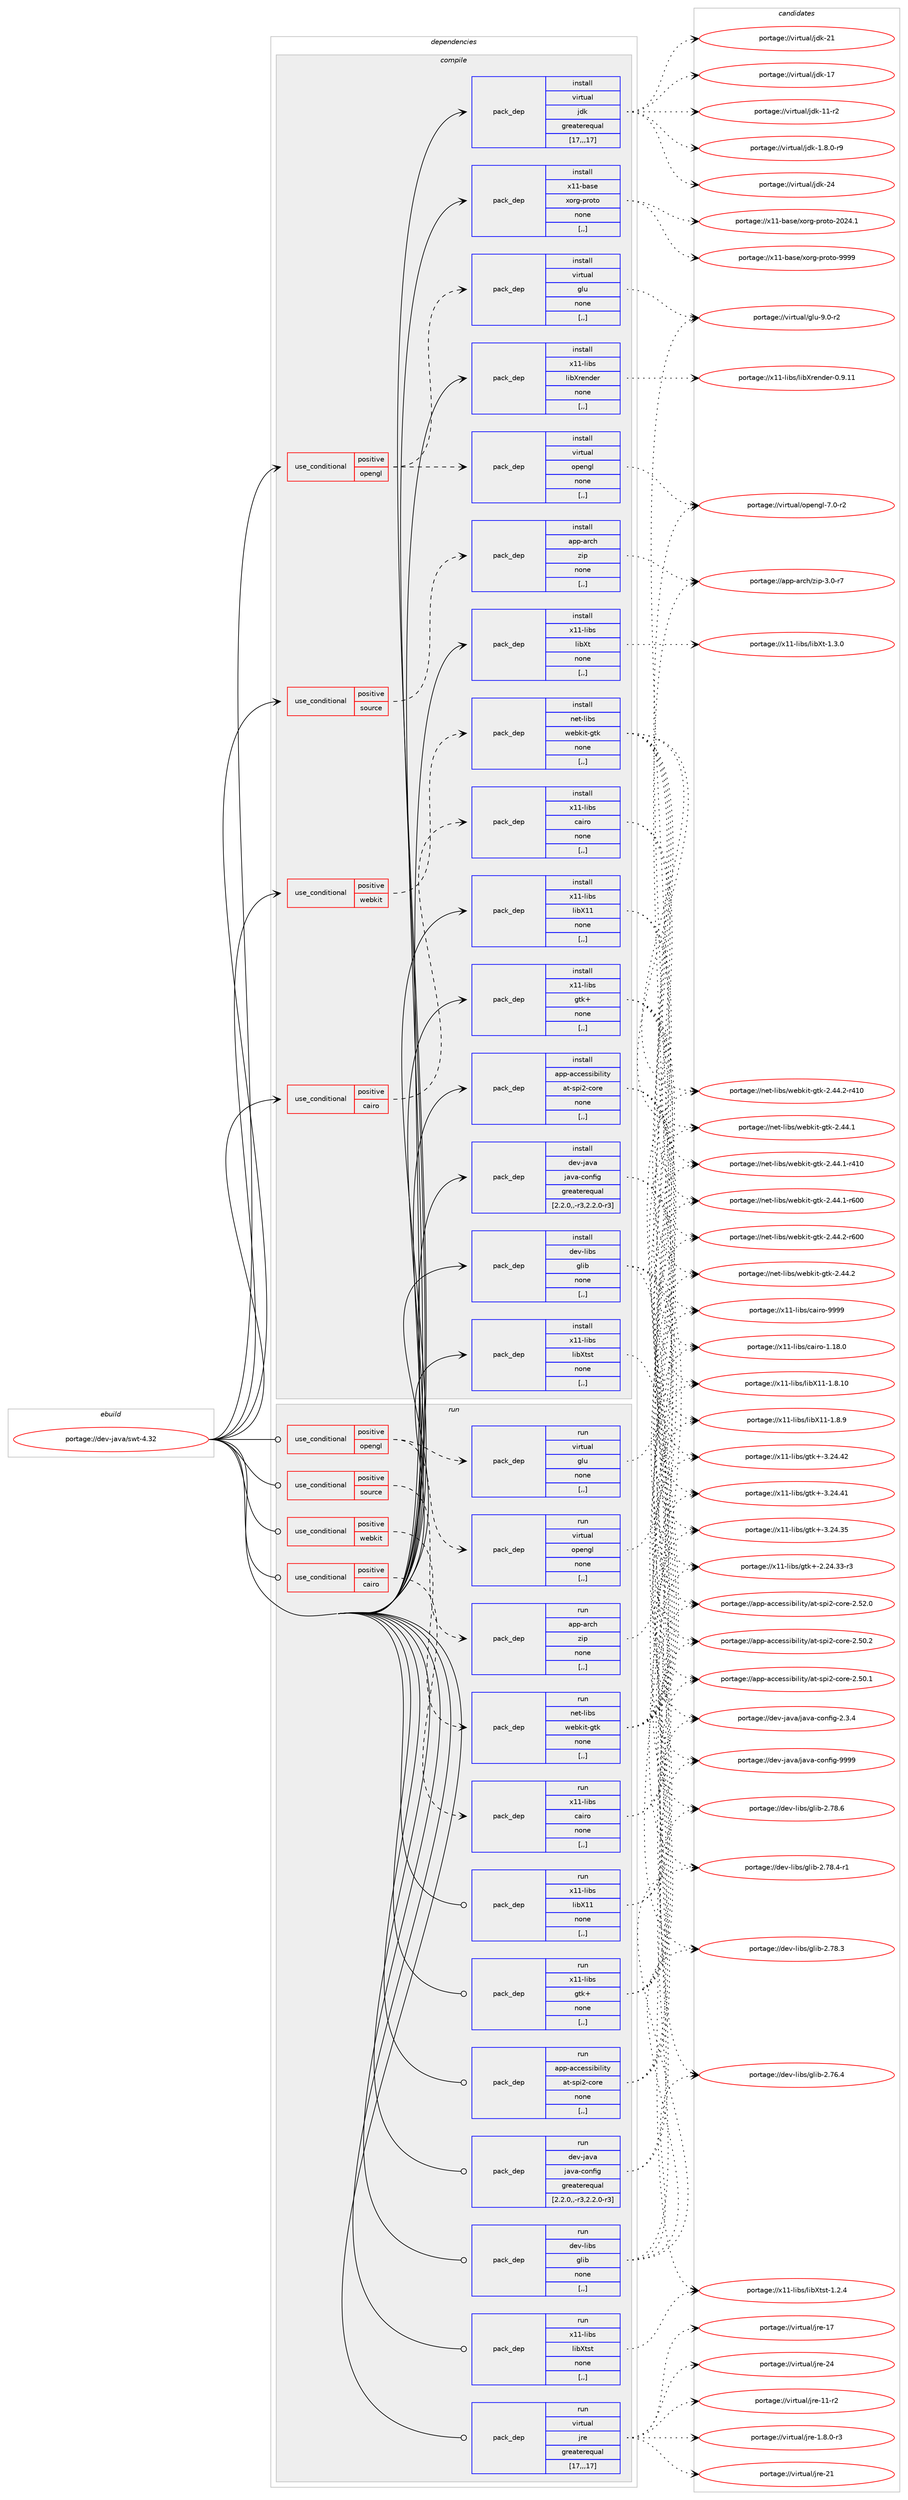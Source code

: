digraph prolog {

# *************
# Graph options
# *************

newrank=true;
concentrate=true;
compound=true;
graph [rankdir=LR,fontname=Helvetica,fontsize=10,ranksep=1.5];#, ranksep=2.5, nodesep=0.2];
edge  [arrowhead=vee];
node  [fontname=Helvetica,fontsize=10];

# **********
# The ebuild
# **********

subgraph cluster_leftcol {
color=gray;
label=<<i>ebuild</i>>;
id [label="portage://dev-java/swt-4.32", color=red, width=4, href="../dev-java/swt-4.32.svg"];
}

# ****************
# The dependencies
# ****************

subgraph cluster_midcol {
color=gray;
label=<<i>dependencies</i>>;
subgraph cluster_compile {
fillcolor="#eeeeee";
style=filled;
label=<<i>compile</i>>;
subgraph cond22508 {
dependency97665 [label=<<TABLE BORDER="0" CELLBORDER="1" CELLSPACING="0" CELLPADDING="4"><TR><TD ROWSPAN="3" CELLPADDING="10">use_conditional</TD></TR><TR><TD>positive</TD></TR><TR><TD>cairo</TD></TR></TABLE>>, shape=none, color=red];
subgraph pack74091 {
dependency97666 [label=<<TABLE BORDER="0" CELLBORDER="1" CELLSPACING="0" CELLPADDING="4" WIDTH="220"><TR><TD ROWSPAN="6" CELLPADDING="30">pack_dep</TD></TR><TR><TD WIDTH="110">install</TD></TR><TR><TD>x11-libs</TD></TR><TR><TD>cairo</TD></TR><TR><TD>none</TD></TR><TR><TD>[,,]</TD></TR></TABLE>>, shape=none, color=blue];
}
dependency97665:e -> dependency97666:w [weight=20,style="dashed",arrowhead="vee"];
}
id:e -> dependency97665:w [weight=20,style="solid",arrowhead="vee"];
subgraph cond22509 {
dependency97667 [label=<<TABLE BORDER="0" CELLBORDER="1" CELLSPACING="0" CELLPADDING="4"><TR><TD ROWSPAN="3" CELLPADDING="10">use_conditional</TD></TR><TR><TD>positive</TD></TR><TR><TD>opengl</TD></TR></TABLE>>, shape=none, color=red];
subgraph pack74092 {
dependency97668 [label=<<TABLE BORDER="0" CELLBORDER="1" CELLSPACING="0" CELLPADDING="4" WIDTH="220"><TR><TD ROWSPAN="6" CELLPADDING="30">pack_dep</TD></TR><TR><TD WIDTH="110">install</TD></TR><TR><TD>virtual</TD></TR><TR><TD>glu</TD></TR><TR><TD>none</TD></TR><TR><TD>[,,]</TD></TR></TABLE>>, shape=none, color=blue];
}
dependency97667:e -> dependency97668:w [weight=20,style="dashed",arrowhead="vee"];
subgraph pack74093 {
dependency97669 [label=<<TABLE BORDER="0" CELLBORDER="1" CELLSPACING="0" CELLPADDING="4" WIDTH="220"><TR><TD ROWSPAN="6" CELLPADDING="30">pack_dep</TD></TR><TR><TD WIDTH="110">install</TD></TR><TR><TD>virtual</TD></TR><TR><TD>opengl</TD></TR><TR><TD>none</TD></TR><TR><TD>[,,]</TD></TR></TABLE>>, shape=none, color=blue];
}
dependency97667:e -> dependency97669:w [weight=20,style="dashed",arrowhead="vee"];
}
id:e -> dependency97667:w [weight=20,style="solid",arrowhead="vee"];
subgraph cond22510 {
dependency97670 [label=<<TABLE BORDER="0" CELLBORDER="1" CELLSPACING="0" CELLPADDING="4"><TR><TD ROWSPAN="3" CELLPADDING="10">use_conditional</TD></TR><TR><TD>positive</TD></TR><TR><TD>source</TD></TR></TABLE>>, shape=none, color=red];
subgraph pack74094 {
dependency97671 [label=<<TABLE BORDER="0" CELLBORDER="1" CELLSPACING="0" CELLPADDING="4" WIDTH="220"><TR><TD ROWSPAN="6" CELLPADDING="30">pack_dep</TD></TR><TR><TD WIDTH="110">install</TD></TR><TR><TD>app-arch</TD></TR><TR><TD>zip</TD></TR><TR><TD>none</TD></TR><TR><TD>[,,]</TD></TR></TABLE>>, shape=none, color=blue];
}
dependency97670:e -> dependency97671:w [weight=20,style="dashed",arrowhead="vee"];
}
id:e -> dependency97670:w [weight=20,style="solid",arrowhead="vee"];
subgraph cond22511 {
dependency97672 [label=<<TABLE BORDER="0" CELLBORDER="1" CELLSPACING="0" CELLPADDING="4"><TR><TD ROWSPAN="3" CELLPADDING="10">use_conditional</TD></TR><TR><TD>positive</TD></TR><TR><TD>webkit</TD></TR></TABLE>>, shape=none, color=red];
subgraph pack74095 {
dependency97673 [label=<<TABLE BORDER="0" CELLBORDER="1" CELLSPACING="0" CELLPADDING="4" WIDTH="220"><TR><TD ROWSPAN="6" CELLPADDING="30">pack_dep</TD></TR><TR><TD WIDTH="110">install</TD></TR><TR><TD>net-libs</TD></TR><TR><TD>webkit-gtk</TD></TR><TR><TD>none</TD></TR><TR><TD>[,,]</TD></TR></TABLE>>, shape=none, color=blue];
}
dependency97672:e -> dependency97673:w [weight=20,style="dashed",arrowhead="vee"];
}
id:e -> dependency97672:w [weight=20,style="solid",arrowhead="vee"];
subgraph pack74096 {
dependency97674 [label=<<TABLE BORDER="0" CELLBORDER="1" CELLSPACING="0" CELLPADDING="4" WIDTH="220"><TR><TD ROWSPAN="6" CELLPADDING="30">pack_dep</TD></TR><TR><TD WIDTH="110">install</TD></TR><TR><TD>app-accessibility</TD></TR><TR><TD>at-spi2-core</TD></TR><TR><TD>none</TD></TR><TR><TD>[,,]</TD></TR></TABLE>>, shape=none, color=blue];
}
id:e -> dependency97674:w [weight=20,style="solid",arrowhead="vee"];
subgraph pack74097 {
dependency97675 [label=<<TABLE BORDER="0" CELLBORDER="1" CELLSPACING="0" CELLPADDING="4" WIDTH="220"><TR><TD ROWSPAN="6" CELLPADDING="30">pack_dep</TD></TR><TR><TD WIDTH="110">install</TD></TR><TR><TD>dev-java</TD></TR><TR><TD>java-config</TD></TR><TR><TD>greaterequal</TD></TR><TR><TD>[2.2.0,,-r3,2.2.0-r3]</TD></TR></TABLE>>, shape=none, color=blue];
}
id:e -> dependency97675:w [weight=20,style="solid",arrowhead="vee"];
subgraph pack74098 {
dependency97676 [label=<<TABLE BORDER="0" CELLBORDER="1" CELLSPACING="0" CELLPADDING="4" WIDTH="220"><TR><TD ROWSPAN="6" CELLPADDING="30">pack_dep</TD></TR><TR><TD WIDTH="110">install</TD></TR><TR><TD>dev-libs</TD></TR><TR><TD>glib</TD></TR><TR><TD>none</TD></TR><TR><TD>[,,]</TD></TR></TABLE>>, shape=none, color=blue];
}
id:e -> dependency97676:w [weight=20,style="solid",arrowhead="vee"];
subgraph pack74099 {
dependency97677 [label=<<TABLE BORDER="0" CELLBORDER="1" CELLSPACING="0" CELLPADDING="4" WIDTH="220"><TR><TD ROWSPAN="6" CELLPADDING="30">pack_dep</TD></TR><TR><TD WIDTH="110">install</TD></TR><TR><TD>virtual</TD></TR><TR><TD>jdk</TD></TR><TR><TD>greaterequal</TD></TR><TR><TD>[17,,,17]</TD></TR></TABLE>>, shape=none, color=blue];
}
id:e -> dependency97677:w [weight=20,style="solid",arrowhead="vee"];
subgraph pack74100 {
dependency97678 [label=<<TABLE BORDER="0" CELLBORDER="1" CELLSPACING="0" CELLPADDING="4" WIDTH="220"><TR><TD ROWSPAN="6" CELLPADDING="30">pack_dep</TD></TR><TR><TD WIDTH="110">install</TD></TR><TR><TD>x11-base</TD></TR><TR><TD>xorg-proto</TD></TR><TR><TD>none</TD></TR><TR><TD>[,,]</TD></TR></TABLE>>, shape=none, color=blue];
}
id:e -> dependency97678:w [weight=20,style="solid",arrowhead="vee"];
subgraph pack74101 {
dependency97679 [label=<<TABLE BORDER="0" CELLBORDER="1" CELLSPACING="0" CELLPADDING="4" WIDTH="220"><TR><TD ROWSPAN="6" CELLPADDING="30">pack_dep</TD></TR><TR><TD WIDTH="110">install</TD></TR><TR><TD>x11-libs</TD></TR><TR><TD>gtk+</TD></TR><TR><TD>none</TD></TR><TR><TD>[,,]</TD></TR></TABLE>>, shape=none, color=blue];
}
id:e -> dependency97679:w [weight=20,style="solid",arrowhead="vee"];
subgraph pack74102 {
dependency97680 [label=<<TABLE BORDER="0" CELLBORDER="1" CELLSPACING="0" CELLPADDING="4" WIDTH="220"><TR><TD ROWSPAN="6" CELLPADDING="30">pack_dep</TD></TR><TR><TD WIDTH="110">install</TD></TR><TR><TD>x11-libs</TD></TR><TR><TD>libX11</TD></TR><TR><TD>none</TD></TR><TR><TD>[,,]</TD></TR></TABLE>>, shape=none, color=blue];
}
id:e -> dependency97680:w [weight=20,style="solid",arrowhead="vee"];
subgraph pack74103 {
dependency97681 [label=<<TABLE BORDER="0" CELLBORDER="1" CELLSPACING="0" CELLPADDING="4" WIDTH="220"><TR><TD ROWSPAN="6" CELLPADDING="30">pack_dep</TD></TR><TR><TD WIDTH="110">install</TD></TR><TR><TD>x11-libs</TD></TR><TR><TD>libXrender</TD></TR><TR><TD>none</TD></TR><TR><TD>[,,]</TD></TR></TABLE>>, shape=none, color=blue];
}
id:e -> dependency97681:w [weight=20,style="solid",arrowhead="vee"];
subgraph pack74104 {
dependency97682 [label=<<TABLE BORDER="0" CELLBORDER="1" CELLSPACING="0" CELLPADDING="4" WIDTH="220"><TR><TD ROWSPAN="6" CELLPADDING="30">pack_dep</TD></TR><TR><TD WIDTH="110">install</TD></TR><TR><TD>x11-libs</TD></TR><TR><TD>libXt</TD></TR><TR><TD>none</TD></TR><TR><TD>[,,]</TD></TR></TABLE>>, shape=none, color=blue];
}
id:e -> dependency97682:w [weight=20,style="solid",arrowhead="vee"];
subgraph pack74105 {
dependency97683 [label=<<TABLE BORDER="0" CELLBORDER="1" CELLSPACING="0" CELLPADDING="4" WIDTH="220"><TR><TD ROWSPAN="6" CELLPADDING="30">pack_dep</TD></TR><TR><TD WIDTH="110">install</TD></TR><TR><TD>x11-libs</TD></TR><TR><TD>libXtst</TD></TR><TR><TD>none</TD></TR><TR><TD>[,,]</TD></TR></TABLE>>, shape=none, color=blue];
}
id:e -> dependency97683:w [weight=20,style="solid",arrowhead="vee"];
}
subgraph cluster_compileandrun {
fillcolor="#eeeeee";
style=filled;
label=<<i>compile and run</i>>;
}
subgraph cluster_run {
fillcolor="#eeeeee";
style=filled;
label=<<i>run</i>>;
subgraph cond22512 {
dependency97684 [label=<<TABLE BORDER="0" CELLBORDER="1" CELLSPACING="0" CELLPADDING="4"><TR><TD ROWSPAN="3" CELLPADDING="10">use_conditional</TD></TR><TR><TD>positive</TD></TR><TR><TD>cairo</TD></TR></TABLE>>, shape=none, color=red];
subgraph pack74106 {
dependency97685 [label=<<TABLE BORDER="0" CELLBORDER="1" CELLSPACING="0" CELLPADDING="4" WIDTH="220"><TR><TD ROWSPAN="6" CELLPADDING="30">pack_dep</TD></TR><TR><TD WIDTH="110">run</TD></TR><TR><TD>x11-libs</TD></TR><TR><TD>cairo</TD></TR><TR><TD>none</TD></TR><TR><TD>[,,]</TD></TR></TABLE>>, shape=none, color=blue];
}
dependency97684:e -> dependency97685:w [weight=20,style="dashed",arrowhead="vee"];
}
id:e -> dependency97684:w [weight=20,style="solid",arrowhead="odot"];
subgraph cond22513 {
dependency97686 [label=<<TABLE BORDER="0" CELLBORDER="1" CELLSPACING="0" CELLPADDING="4"><TR><TD ROWSPAN="3" CELLPADDING="10">use_conditional</TD></TR><TR><TD>positive</TD></TR><TR><TD>opengl</TD></TR></TABLE>>, shape=none, color=red];
subgraph pack74107 {
dependency97687 [label=<<TABLE BORDER="0" CELLBORDER="1" CELLSPACING="0" CELLPADDING="4" WIDTH="220"><TR><TD ROWSPAN="6" CELLPADDING="30">pack_dep</TD></TR><TR><TD WIDTH="110">run</TD></TR><TR><TD>virtual</TD></TR><TR><TD>glu</TD></TR><TR><TD>none</TD></TR><TR><TD>[,,]</TD></TR></TABLE>>, shape=none, color=blue];
}
dependency97686:e -> dependency97687:w [weight=20,style="dashed",arrowhead="vee"];
subgraph pack74108 {
dependency97688 [label=<<TABLE BORDER="0" CELLBORDER="1" CELLSPACING="0" CELLPADDING="4" WIDTH="220"><TR><TD ROWSPAN="6" CELLPADDING="30">pack_dep</TD></TR><TR><TD WIDTH="110">run</TD></TR><TR><TD>virtual</TD></TR><TR><TD>opengl</TD></TR><TR><TD>none</TD></TR><TR><TD>[,,]</TD></TR></TABLE>>, shape=none, color=blue];
}
dependency97686:e -> dependency97688:w [weight=20,style="dashed",arrowhead="vee"];
}
id:e -> dependency97686:w [weight=20,style="solid",arrowhead="odot"];
subgraph cond22514 {
dependency97689 [label=<<TABLE BORDER="0" CELLBORDER="1" CELLSPACING="0" CELLPADDING="4"><TR><TD ROWSPAN="3" CELLPADDING="10">use_conditional</TD></TR><TR><TD>positive</TD></TR><TR><TD>source</TD></TR></TABLE>>, shape=none, color=red];
subgraph pack74109 {
dependency97690 [label=<<TABLE BORDER="0" CELLBORDER="1" CELLSPACING="0" CELLPADDING="4" WIDTH="220"><TR><TD ROWSPAN="6" CELLPADDING="30">pack_dep</TD></TR><TR><TD WIDTH="110">run</TD></TR><TR><TD>app-arch</TD></TR><TR><TD>zip</TD></TR><TR><TD>none</TD></TR><TR><TD>[,,]</TD></TR></TABLE>>, shape=none, color=blue];
}
dependency97689:e -> dependency97690:w [weight=20,style="dashed",arrowhead="vee"];
}
id:e -> dependency97689:w [weight=20,style="solid",arrowhead="odot"];
subgraph cond22515 {
dependency97691 [label=<<TABLE BORDER="0" CELLBORDER="1" CELLSPACING="0" CELLPADDING="4"><TR><TD ROWSPAN="3" CELLPADDING="10">use_conditional</TD></TR><TR><TD>positive</TD></TR><TR><TD>webkit</TD></TR></TABLE>>, shape=none, color=red];
subgraph pack74110 {
dependency97692 [label=<<TABLE BORDER="0" CELLBORDER="1" CELLSPACING="0" CELLPADDING="4" WIDTH="220"><TR><TD ROWSPAN="6" CELLPADDING="30">pack_dep</TD></TR><TR><TD WIDTH="110">run</TD></TR><TR><TD>net-libs</TD></TR><TR><TD>webkit-gtk</TD></TR><TR><TD>none</TD></TR><TR><TD>[,,]</TD></TR></TABLE>>, shape=none, color=blue];
}
dependency97691:e -> dependency97692:w [weight=20,style="dashed",arrowhead="vee"];
}
id:e -> dependency97691:w [weight=20,style="solid",arrowhead="odot"];
subgraph pack74111 {
dependency97693 [label=<<TABLE BORDER="0" CELLBORDER="1" CELLSPACING="0" CELLPADDING="4" WIDTH="220"><TR><TD ROWSPAN="6" CELLPADDING="30">pack_dep</TD></TR><TR><TD WIDTH="110">run</TD></TR><TR><TD>app-accessibility</TD></TR><TR><TD>at-spi2-core</TD></TR><TR><TD>none</TD></TR><TR><TD>[,,]</TD></TR></TABLE>>, shape=none, color=blue];
}
id:e -> dependency97693:w [weight=20,style="solid",arrowhead="odot"];
subgraph pack74112 {
dependency97694 [label=<<TABLE BORDER="0" CELLBORDER="1" CELLSPACING="0" CELLPADDING="4" WIDTH="220"><TR><TD ROWSPAN="6" CELLPADDING="30">pack_dep</TD></TR><TR><TD WIDTH="110">run</TD></TR><TR><TD>dev-java</TD></TR><TR><TD>java-config</TD></TR><TR><TD>greaterequal</TD></TR><TR><TD>[2.2.0,,-r3,2.2.0-r3]</TD></TR></TABLE>>, shape=none, color=blue];
}
id:e -> dependency97694:w [weight=20,style="solid",arrowhead="odot"];
subgraph pack74113 {
dependency97695 [label=<<TABLE BORDER="0" CELLBORDER="1" CELLSPACING="0" CELLPADDING="4" WIDTH="220"><TR><TD ROWSPAN="6" CELLPADDING="30">pack_dep</TD></TR><TR><TD WIDTH="110">run</TD></TR><TR><TD>dev-libs</TD></TR><TR><TD>glib</TD></TR><TR><TD>none</TD></TR><TR><TD>[,,]</TD></TR></TABLE>>, shape=none, color=blue];
}
id:e -> dependency97695:w [weight=20,style="solid",arrowhead="odot"];
subgraph pack74114 {
dependency97696 [label=<<TABLE BORDER="0" CELLBORDER="1" CELLSPACING="0" CELLPADDING="4" WIDTH="220"><TR><TD ROWSPAN="6" CELLPADDING="30">pack_dep</TD></TR><TR><TD WIDTH="110">run</TD></TR><TR><TD>virtual</TD></TR><TR><TD>jre</TD></TR><TR><TD>greaterequal</TD></TR><TR><TD>[17,,,17]</TD></TR></TABLE>>, shape=none, color=blue];
}
id:e -> dependency97696:w [weight=20,style="solid",arrowhead="odot"];
subgraph pack74115 {
dependency97697 [label=<<TABLE BORDER="0" CELLBORDER="1" CELLSPACING="0" CELLPADDING="4" WIDTH="220"><TR><TD ROWSPAN="6" CELLPADDING="30">pack_dep</TD></TR><TR><TD WIDTH="110">run</TD></TR><TR><TD>x11-libs</TD></TR><TR><TD>gtk+</TD></TR><TR><TD>none</TD></TR><TR><TD>[,,]</TD></TR></TABLE>>, shape=none, color=blue];
}
id:e -> dependency97697:w [weight=20,style="solid",arrowhead="odot"];
subgraph pack74116 {
dependency97698 [label=<<TABLE BORDER="0" CELLBORDER="1" CELLSPACING="0" CELLPADDING="4" WIDTH="220"><TR><TD ROWSPAN="6" CELLPADDING="30">pack_dep</TD></TR><TR><TD WIDTH="110">run</TD></TR><TR><TD>x11-libs</TD></TR><TR><TD>libX11</TD></TR><TR><TD>none</TD></TR><TR><TD>[,,]</TD></TR></TABLE>>, shape=none, color=blue];
}
id:e -> dependency97698:w [weight=20,style="solid",arrowhead="odot"];
subgraph pack74117 {
dependency97699 [label=<<TABLE BORDER="0" CELLBORDER="1" CELLSPACING="0" CELLPADDING="4" WIDTH="220"><TR><TD ROWSPAN="6" CELLPADDING="30">pack_dep</TD></TR><TR><TD WIDTH="110">run</TD></TR><TR><TD>x11-libs</TD></TR><TR><TD>libXtst</TD></TR><TR><TD>none</TD></TR><TR><TD>[,,]</TD></TR></TABLE>>, shape=none, color=blue];
}
id:e -> dependency97699:w [weight=20,style="solid",arrowhead="odot"];
}
}

# **************
# The candidates
# **************

subgraph cluster_choices {
rank=same;
color=gray;
label=<<i>candidates</i>>;

subgraph choice74091 {
color=black;
nodesep=1;
choice120494945108105981154799971051141114557575757 [label="portage://x11-libs/cairo-9999", color=red, width=4,href="../x11-libs/cairo-9999.svg"];
choice1204949451081059811547999710511411145494649564648 [label="portage://x11-libs/cairo-1.18.0", color=red, width=4,href="../x11-libs/cairo-1.18.0.svg"];
dependency97666:e -> choice120494945108105981154799971051141114557575757:w [style=dotted,weight="100"];
dependency97666:e -> choice1204949451081059811547999710511411145494649564648:w [style=dotted,weight="100"];
}
subgraph choice74092 {
color=black;
nodesep=1;
choice1181051141161179710847103108117455746484511450 [label="portage://virtual/glu-9.0-r2", color=red, width=4,href="../virtual/glu-9.0-r2.svg"];
dependency97668:e -> choice1181051141161179710847103108117455746484511450:w [style=dotted,weight="100"];
}
subgraph choice74093 {
color=black;
nodesep=1;
choice1181051141161179710847111112101110103108455546484511450 [label="portage://virtual/opengl-7.0-r2", color=red, width=4,href="../virtual/opengl-7.0-r2.svg"];
dependency97669:e -> choice1181051141161179710847111112101110103108455546484511450:w [style=dotted,weight="100"];
}
subgraph choice74094 {
color=black;
nodesep=1;
choice9711211245971149910447122105112455146484511455 [label="portage://app-arch/zip-3.0-r7", color=red, width=4,href="../app-arch/zip-3.0-r7.svg"];
dependency97671:e -> choice9711211245971149910447122105112455146484511455:w [style=dotted,weight="100"];
}
subgraph choice74095 {
color=black;
nodesep=1;
choice11010111645108105981154711910198107105116451031161074550465252465045114544848 [label="portage://net-libs/webkit-gtk-2.44.2-r600", color=red, width=4,href="../net-libs/webkit-gtk-2.44.2-r600.svg"];
choice11010111645108105981154711910198107105116451031161074550465252465045114524948 [label="portage://net-libs/webkit-gtk-2.44.2-r410", color=red, width=4,href="../net-libs/webkit-gtk-2.44.2-r410.svg"];
choice110101116451081059811547119101981071051164510311610745504652524650 [label="portage://net-libs/webkit-gtk-2.44.2", color=red, width=4,href="../net-libs/webkit-gtk-2.44.2.svg"];
choice11010111645108105981154711910198107105116451031161074550465252464945114544848 [label="portage://net-libs/webkit-gtk-2.44.1-r600", color=red, width=4,href="../net-libs/webkit-gtk-2.44.1-r600.svg"];
choice11010111645108105981154711910198107105116451031161074550465252464945114524948 [label="portage://net-libs/webkit-gtk-2.44.1-r410", color=red, width=4,href="../net-libs/webkit-gtk-2.44.1-r410.svg"];
choice110101116451081059811547119101981071051164510311610745504652524649 [label="portage://net-libs/webkit-gtk-2.44.1", color=red, width=4,href="../net-libs/webkit-gtk-2.44.1.svg"];
dependency97673:e -> choice11010111645108105981154711910198107105116451031161074550465252465045114544848:w [style=dotted,weight="100"];
dependency97673:e -> choice11010111645108105981154711910198107105116451031161074550465252465045114524948:w [style=dotted,weight="100"];
dependency97673:e -> choice110101116451081059811547119101981071051164510311610745504652524650:w [style=dotted,weight="100"];
dependency97673:e -> choice11010111645108105981154711910198107105116451031161074550465252464945114544848:w [style=dotted,weight="100"];
dependency97673:e -> choice11010111645108105981154711910198107105116451031161074550465252464945114524948:w [style=dotted,weight="100"];
dependency97673:e -> choice110101116451081059811547119101981071051164510311610745504652524649:w [style=dotted,weight="100"];
}
subgraph choice74096 {
color=black;
nodesep=1;
choice97112112459799991011151151059810510810511612147971164511511210550459911111410145504653504648 [label="portage://app-accessibility/at-spi2-core-2.52.0", color=red, width=4,href="../app-accessibility/at-spi2-core-2.52.0.svg"];
choice97112112459799991011151151059810510810511612147971164511511210550459911111410145504653484650 [label="portage://app-accessibility/at-spi2-core-2.50.2", color=red, width=4,href="../app-accessibility/at-spi2-core-2.50.2.svg"];
choice97112112459799991011151151059810510810511612147971164511511210550459911111410145504653484649 [label="portage://app-accessibility/at-spi2-core-2.50.1", color=red, width=4,href="../app-accessibility/at-spi2-core-2.50.1.svg"];
dependency97674:e -> choice97112112459799991011151151059810510810511612147971164511511210550459911111410145504653504648:w [style=dotted,weight="100"];
dependency97674:e -> choice97112112459799991011151151059810510810511612147971164511511210550459911111410145504653484650:w [style=dotted,weight="100"];
dependency97674:e -> choice97112112459799991011151151059810510810511612147971164511511210550459911111410145504653484649:w [style=dotted,weight="100"];
}
subgraph choice74097 {
color=black;
nodesep=1;
choice10010111845106971189747106971189745991111101021051034557575757 [label="portage://dev-java/java-config-9999", color=red, width=4,href="../dev-java/java-config-9999.svg"];
choice1001011184510697118974710697118974599111110102105103455046514652 [label="portage://dev-java/java-config-2.3.4", color=red, width=4,href="../dev-java/java-config-2.3.4.svg"];
dependency97675:e -> choice10010111845106971189747106971189745991111101021051034557575757:w [style=dotted,weight="100"];
dependency97675:e -> choice1001011184510697118974710697118974599111110102105103455046514652:w [style=dotted,weight="100"];
}
subgraph choice74098 {
color=black;
nodesep=1;
choice1001011184510810598115471031081059845504655564654 [label="portage://dev-libs/glib-2.78.6", color=red, width=4,href="../dev-libs/glib-2.78.6.svg"];
choice10010111845108105981154710310810598455046555646524511449 [label="portage://dev-libs/glib-2.78.4-r1", color=red, width=4,href="../dev-libs/glib-2.78.4-r1.svg"];
choice1001011184510810598115471031081059845504655564651 [label="portage://dev-libs/glib-2.78.3", color=red, width=4,href="../dev-libs/glib-2.78.3.svg"];
choice1001011184510810598115471031081059845504655544652 [label="portage://dev-libs/glib-2.76.4", color=red, width=4,href="../dev-libs/glib-2.76.4.svg"];
dependency97676:e -> choice1001011184510810598115471031081059845504655564654:w [style=dotted,weight="100"];
dependency97676:e -> choice10010111845108105981154710310810598455046555646524511449:w [style=dotted,weight="100"];
dependency97676:e -> choice1001011184510810598115471031081059845504655564651:w [style=dotted,weight="100"];
dependency97676:e -> choice1001011184510810598115471031081059845504655544652:w [style=dotted,weight="100"];
}
subgraph choice74099 {
color=black;
nodesep=1;
choice1181051141161179710847106100107455052 [label="portage://virtual/jdk-24", color=red, width=4,href="../virtual/jdk-24.svg"];
choice1181051141161179710847106100107455049 [label="portage://virtual/jdk-21", color=red, width=4,href="../virtual/jdk-21.svg"];
choice1181051141161179710847106100107454955 [label="portage://virtual/jdk-17", color=red, width=4,href="../virtual/jdk-17.svg"];
choice11810511411611797108471061001074549494511450 [label="portage://virtual/jdk-11-r2", color=red, width=4,href="../virtual/jdk-11-r2.svg"];
choice11810511411611797108471061001074549465646484511457 [label="portage://virtual/jdk-1.8.0-r9", color=red, width=4,href="../virtual/jdk-1.8.0-r9.svg"];
dependency97677:e -> choice1181051141161179710847106100107455052:w [style=dotted,weight="100"];
dependency97677:e -> choice1181051141161179710847106100107455049:w [style=dotted,weight="100"];
dependency97677:e -> choice1181051141161179710847106100107454955:w [style=dotted,weight="100"];
dependency97677:e -> choice11810511411611797108471061001074549494511450:w [style=dotted,weight="100"];
dependency97677:e -> choice11810511411611797108471061001074549465646484511457:w [style=dotted,weight="100"];
}
subgraph choice74100 {
color=black;
nodesep=1;
choice120494945989711510147120111114103451121141111161114557575757 [label="portage://x11-base/xorg-proto-9999", color=red, width=4,href="../x11-base/xorg-proto-9999.svg"];
choice1204949459897115101471201111141034511211411111611145504850524649 [label="portage://x11-base/xorg-proto-2024.1", color=red, width=4,href="../x11-base/xorg-proto-2024.1.svg"];
dependency97678:e -> choice120494945989711510147120111114103451121141111161114557575757:w [style=dotted,weight="100"];
dependency97678:e -> choice1204949459897115101471201111141034511211411111611145504850524649:w [style=dotted,weight="100"];
}
subgraph choice74101 {
color=black;
nodesep=1;
choice1204949451081059811547103116107434551465052465250 [label="portage://x11-libs/gtk+-3.24.42", color=red, width=4,href="../x11-libs/gtk+-3.24.42.svg"];
choice1204949451081059811547103116107434551465052465249 [label="portage://x11-libs/gtk+-3.24.41", color=red, width=4,href="../x11-libs/gtk+-3.24.41.svg"];
choice1204949451081059811547103116107434551465052465153 [label="portage://x11-libs/gtk+-3.24.35", color=red, width=4,href="../x11-libs/gtk+-3.24.35.svg"];
choice12049494510810598115471031161074345504650524651514511451 [label="portage://x11-libs/gtk+-2.24.33-r3", color=red, width=4,href="../x11-libs/gtk+-2.24.33-r3.svg"];
dependency97679:e -> choice1204949451081059811547103116107434551465052465250:w [style=dotted,weight="100"];
dependency97679:e -> choice1204949451081059811547103116107434551465052465249:w [style=dotted,weight="100"];
dependency97679:e -> choice1204949451081059811547103116107434551465052465153:w [style=dotted,weight="100"];
dependency97679:e -> choice12049494510810598115471031161074345504650524651514511451:w [style=dotted,weight="100"];
}
subgraph choice74102 {
color=black;
nodesep=1;
choice12049494510810598115471081059888494945494656464948 [label="portage://x11-libs/libX11-1.8.10", color=red, width=4,href="../x11-libs/libX11-1.8.10.svg"];
choice120494945108105981154710810598884949454946564657 [label="portage://x11-libs/libX11-1.8.9", color=red, width=4,href="../x11-libs/libX11-1.8.9.svg"];
dependency97680:e -> choice12049494510810598115471081059888494945494656464948:w [style=dotted,weight="100"];
dependency97680:e -> choice120494945108105981154710810598884949454946564657:w [style=dotted,weight="100"];
}
subgraph choice74103 {
color=black;
nodesep=1;
choice1204949451081059811547108105988811410111010010111445484657464949 [label="portage://x11-libs/libXrender-0.9.11", color=red, width=4,href="../x11-libs/libXrender-0.9.11.svg"];
dependency97681:e -> choice1204949451081059811547108105988811410111010010111445484657464949:w [style=dotted,weight="100"];
}
subgraph choice74104 {
color=black;
nodesep=1;
choice12049494510810598115471081059888116454946514648 [label="portage://x11-libs/libXt-1.3.0", color=red, width=4,href="../x11-libs/libXt-1.3.0.svg"];
dependency97682:e -> choice12049494510810598115471081059888116454946514648:w [style=dotted,weight="100"];
}
subgraph choice74105 {
color=black;
nodesep=1;
choice12049494510810598115471081059888116115116454946504652 [label="portage://x11-libs/libXtst-1.2.4", color=red, width=4,href="../x11-libs/libXtst-1.2.4.svg"];
dependency97683:e -> choice12049494510810598115471081059888116115116454946504652:w [style=dotted,weight="100"];
}
subgraph choice74106 {
color=black;
nodesep=1;
choice120494945108105981154799971051141114557575757 [label="portage://x11-libs/cairo-9999", color=red, width=4,href="../x11-libs/cairo-9999.svg"];
choice1204949451081059811547999710511411145494649564648 [label="portage://x11-libs/cairo-1.18.0", color=red, width=4,href="../x11-libs/cairo-1.18.0.svg"];
dependency97685:e -> choice120494945108105981154799971051141114557575757:w [style=dotted,weight="100"];
dependency97685:e -> choice1204949451081059811547999710511411145494649564648:w [style=dotted,weight="100"];
}
subgraph choice74107 {
color=black;
nodesep=1;
choice1181051141161179710847103108117455746484511450 [label="portage://virtual/glu-9.0-r2", color=red, width=4,href="../virtual/glu-9.0-r2.svg"];
dependency97687:e -> choice1181051141161179710847103108117455746484511450:w [style=dotted,weight="100"];
}
subgraph choice74108 {
color=black;
nodesep=1;
choice1181051141161179710847111112101110103108455546484511450 [label="portage://virtual/opengl-7.0-r2", color=red, width=4,href="../virtual/opengl-7.0-r2.svg"];
dependency97688:e -> choice1181051141161179710847111112101110103108455546484511450:w [style=dotted,weight="100"];
}
subgraph choice74109 {
color=black;
nodesep=1;
choice9711211245971149910447122105112455146484511455 [label="portage://app-arch/zip-3.0-r7", color=red, width=4,href="../app-arch/zip-3.0-r7.svg"];
dependency97690:e -> choice9711211245971149910447122105112455146484511455:w [style=dotted,weight="100"];
}
subgraph choice74110 {
color=black;
nodesep=1;
choice11010111645108105981154711910198107105116451031161074550465252465045114544848 [label="portage://net-libs/webkit-gtk-2.44.2-r600", color=red, width=4,href="../net-libs/webkit-gtk-2.44.2-r600.svg"];
choice11010111645108105981154711910198107105116451031161074550465252465045114524948 [label="portage://net-libs/webkit-gtk-2.44.2-r410", color=red, width=4,href="../net-libs/webkit-gtk-2.44.2-r410.svg"];
choice110101116451081059811547119101981071051164510311610745504652524650 [label="portage://net-libs/webkit-gtk-2.44.2", color=red, width=4,href="../net-libs/webkit-gtk-2.44.2.svg"];
choice11010111645108105981154711910198107105116451031161074550465252464945114544848 [label="portage://net-libs/webkit-gtk-2.44.1-r600", color=red, width=4,href="../net-libs/webkit-gtk-2.44.1-r600.svg"];
choice11010111645108105981154711910198107105116451031161074550465252464945114524948 [label="portage://net-libs/webkit-gtk-2.44.1-r410", color=red, width=4,href="../net-libs/webkit-gtk-2.44.1-r410.svg"];
choice110101116451081059811547119101981071051164510311610745504652524649 [label="portage://net-libs/webkit-gtk-2.44.1", color=red, width=4,href="../net-libs/webkit-gtk-2.44.1.svg"];
dependency97692:e -> choice11010111645108105981154711910198107105116451031161074550465252465045114544848:w [style=dotted,weight="100"];
dependency97692:e -> choice11010111645108105981154711910198107105116451031161074550465252465045114524948:w [style=dotted,weight="100"];
dependency97692:e -> choice110101116451081059811547119101981071051164510311610745504652524650:w [style=dotted,weight="100"];
dependency97692:e -> choice11010111645108105981154711910198107105116451031161074550465252464945114544848:w [style=dotted,weight="100"];
dependency97692:e -> choice11010111645108105981154711910198107105116451031161074550465252464945114524948:w [style=dotted,weight="100"];
dependency97692:e -> choice110101116451081059811547119101981071051164510311610745504652524649:w [style=dotted,weight="100"];
}
subgraph choice74111 {
color=black;
nodesep=1;
choice97112112459799991011151151059810510810511612147971164511511210550459911111410145504653504648 [label="portage://app-accessibility/at-spi2-core-2.52.0", color=red, width=4,href="../app-accessibility/at-spi2-core-2.52.0.svg"];
choice97112112459799991011151151059810510810511612147971164511511210550459911111410145504653484650 [label="portage://app-accessibility/at-spi2-core-2.50.2", color=red, width=4,href="../app-accessibility/at-spi2-core-2.50.2.svg"];
choice97112112459799991011151151059810510810511612147971164511511210550459911111410145504653484649 [label="portage://app-accessibility/at-spi2-core-2.50.1", color=red, width=4,href="../app-accessibility/at-spi2-core-2.50.1.svg"];
dependency97693:e -> choice97112112459799991011151151059810510810511612147971164511511210550459911111410145504653504648:w [style=dotted,weight="100"];
dependency97693:e -> choice97112112459799991011151151059810510810511612147971164511511210550459911111410145504653484650:w [style=dotted,weight="100"];
dependency97693:e -> choice97112112459799991011151151059810510810511612147971164511511210550459911111410145504653484649:w [style=dotted,weight="100"];
}
subgraph choice74112 {
color=black;
nodesep=1;
choice10010111845106971189747106971189745991111101021051034557575757 [label="portage://dev-java/java-config-9999", color=red, width=4,href="../dev-java/java-config-9999.svg"];
choice1001011184510697118974710697118974599111110102105103455046514652 [label="portage://dev-java/java-config-2.3.4", color=red, width=4,href="../dev-java/java-config-2.3.4.svg"];
dependency97694:e -> choice10010111845106971189747106971189745991111101021051034557575757:w [style=dotted,weight="100"];
dependency97694:e -> choice1001011184510697118974710697118974599111110102105103455046514652:w [style=dotted,weight="100"];
}
subgraph choice74113 {
color=black;
nodesep=1;
choice1001011184510810598115471031081059845504655564654 [label="portage://dev-libs/glib-2.78.6", color=red, width=4,href="../dev-libs/glib-2.78.6.svg"];
choice10010111845108105981154710310810598455046555646524511449 [label="portage://dev-libs/glib-2.78.4-r1", color=red, width=4,href="../dev-libs/glib-2.78.4-r1.svg"];
choice1001011184510810598115471031081059845504655564651 [label="portage://dev-libs/glib-2.78.3", color=red, width=4,href="../dev-libs/glib-2.78.3.svg"];
choice1001011184510810598115471031081059845504655544652 [label="portage://dev-libs/glib-2.76.4", color=red, width=4,href="../dev-libs/glib-2.76.4.svg"];
dependency97695:e -> choice1001011184510810598115471031081059845504655564654:w [style=dotted,weight="100"];
dependency97695:e -> choice10010111845108105981154710310810598455046555646524511449:w [style=dotted,weight="100"];
dependency97695:e -> choice1001011184510810598115471031081059845504655564651:w [style=dotted,weight="100"];
dependency97695:e -> choice1001011184510810598115471031081059845504655544652:w [style=dotted,weight="100"];
}
subgraph choice74114 {
color=black;
nodesep=1;
choice1181051141161179710847106114101455052 [label="portage://virtual/jre-24", color=red, width=4,href="../virtual/jre-24.svg"];
choice1181051141161179710847106114101455049 [label="portage://virtual/jre-21", color=red, width=4,href="../virtual/jre-21.svg"];
choice1181051141161179710847106114101454955 [label="portage://virtual/jre-17", color=red, width=4,href="../virtual/jre-17.svg"];
choice11810511411611797108471061141014549494511450 [label="portage://virtual/jre-11-r2", color=red, width=4,href="../virtual/jre-11-r2.svg"];
choice11810511411611797108471061141014549465646484511451 [label="portage://virtual/jre-1.8.0-r3", color=red, width=4,href="../virtual/jre-1.8.0-r3.svg"];
dependency97696:e -> choice1181051141161179710847106114101455052:w [style=dotted,weight="100"];
dependency97696:e -> choice1181051141161179710847106114101455049:w [style=dotted,weight="100"];
dependency97696:e -> choice1181051141161179710847106114101454955:w [style=dotted,weight="100"];
dependency97696:e -> choice11810511411611797108471061141014549494511450:w [style=dotted,weight="100"];
dependency97696:e -> choice11810511411611797108471061141014549465646484511451:w [style=dotted,weight="100"];
}
subgraph choice74115 {
color=black;
nodesep=1;
choice1204949451081059811547103116107434551465052465250 [label="portage://x11-libs/gtk+-3.24.42", color=red, width=4,href="../x11-libs/gtk+-3.24.42.svg"];
choice1204949451081059811547103116107434551465052465249 [label="portage://x11-libs/gtk+-3.24.41", color=red, width=4,href="../x11-libs/gtk+-3.24.41.svg"];
choice1204949451081059811547103116107434551465052465153 [label="portage://x11-libs/gtk+-3.24.35", color=red, width=4,href="../x11-libs/gtk+-3.24.35.svg"];
choice12049494510810598115471031161074345504650524651514511451 [label="portage://x11-libs/gtk+-2.24.33-r3", color=red, width=4,href="../x11-libs/gtk+-2.24.33-r3.svg"];
dependency97697:e -> choice1204949451081059811547103116107434551465052465250:w [style=dotted,weight="100"];
dependency97697:e -> choice1204949451081059811547103116107434551465052465249:w [style=dotted,weight="100"];
dependency97697:e -> choice1204949451081059811547103116107434551465052465153:w [style=dotted,weight="100"];
dependency97697:e -> choice12049494510810598115471031161074345504650524651514511451:w [style=dotted,weight="100"];
}
subgraph choice74116 {
color=black;
nodesep=1;
choice12049494510810598115471081059888494945494656464948 [label="portage://x11-libs/libX11-1.8.10", color=red, width=4,href="../x11-libs/libX11-1.8.10.svg"];
choice120494945108105981154710810598884949454946564657 [label="portage://x11-libs/libX11-1.8.9", color=red, width=4,href="../x11-libs/libX11-1.8.9.svg"];
dependency97698:e -> choice12049494510810598115471081059888494945494656464948:w [style=dotted,weight="100"];
dependency97698:e -> choice120494945108105981154710810598884949454946564657:w [style=dotted,weight="100"];
}
subgraph choice74117 {
color=black;
nodesep=1;
choice12049494510810598115471081059888116115116454946504652 [label="portage://x11-libs/libXtst-1.2.4", color=red, width=4,href="../x11-libs/libXtst-1.2.4.svg"];
dependency97699:e -> choice12049494510810598115471081059888116115116454946504652:w [style=dotted,weight="100"];
}
}

}
